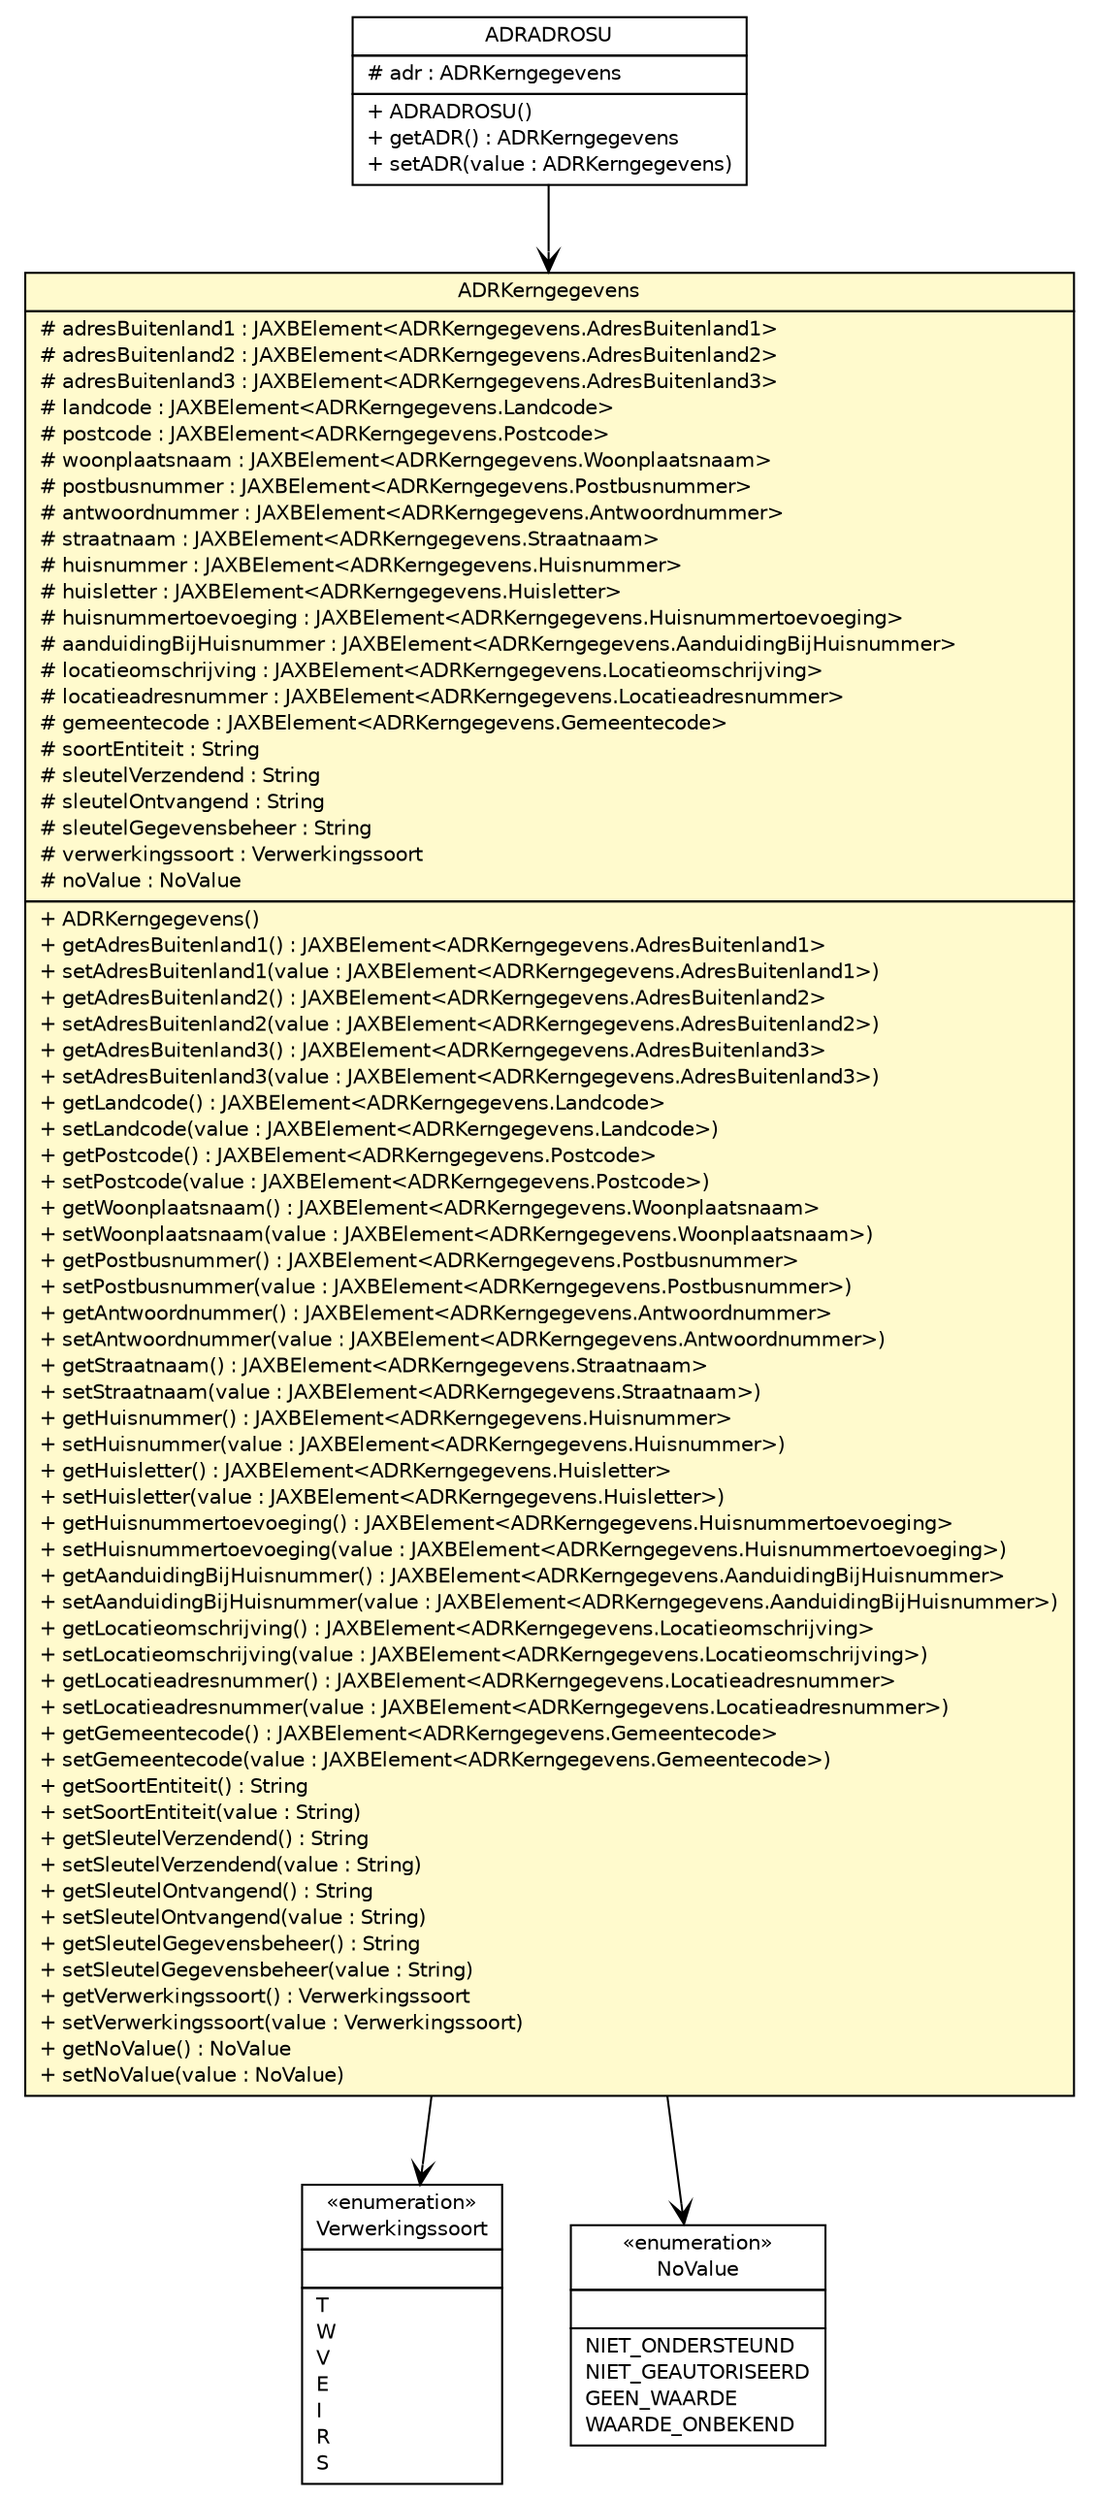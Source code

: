 #!/usr/local/bin/dot
#
# Class diagram 
# Generated by UMLGraph version R5_6-24-gf6e263 (http://www.umlgraph.org/)
#

digraph G {
	edge [fontname="Helvetica",fontsize=10,labelfontname="Helvetica",labelfontsize=10];
	node [fontname="Helvetica",fontsize=10,shape=plaintext];
	nodesep=0.25;
	ranksep=0.5;
	// nl.egem.stuf.sector.bg._0204.ADRKennisgeving.ADRADROSU
	c21515 [label=<<table title="nl.egem.stuf.sector.bg._0204.ADRKennisgeving.ADRADROSU" border="0" cellborder="1" cellspacing="0" cellpadding="2" port="p" href="./ADRKennisgeving.ADRADROSU.html">
		<tr><td><table border="0" cellspacing="0" cellpadding="1">
<tr><td align="center" balign="center"> ADRADROSU </td></tr>
		</table></td></tr>
		<tr><td><table border="0" cellspacing="0" cellpadding="1">
<tr><td align="left" balign="left"> # adr : ADRKerngegevens </td></tr>
		</table></td></tr>
		<tr><td><table border="0" cellspacing="0" cellpadding="1">
<tr><td align="left" balign="left"> + ADRADROSU() </td></tr>
<tr><td align="left" balign="left"> + getADR() : ADRKerngegevens </td></tr>
<tr><td align="left" balign="left"> + setADR(value : ADRKerngegevens) </td></tr>
		</table></td></tr>
		</table>>, URL="./ADRKennisgeving.ADRADROSU.html", fontname="Helvetica", fontcolor="black", fontsize=10.0];
	// nl.egem.stuf.sector.bg._0204.ADRKerngegevens
	c21552 [label=<<table title="nl.egem.stuf.sector.bg._0204.ADRKerngegevens" border="0" cellborder="1" cellspacing="0" cellpadding="2" port="p" bgcolor="lemonChiffon" href="./ADRKerngegevens.html">
		<tr><td><table border="0" cellspacing="0" cellpadding="1">
<tr><td align="center" balign="center"> ADRKerngegevens </td></tr>
		</table></td></tr>
		<tr><td><table border="0" cellspacing="0" cellpadding="1">
<tr><td align="left" balign="left"> # adresBuitenland1 : JAXBElement&lt;ADRKerngegevens.AdresBuitenland1&gt; </td></tr>
<tr><td align="left" balign="left"> # adresBuitenland2 : JAXBElement&lt;ADRKerngegevens.AdresBuitenland2&gt; </td></tr>
<tr><td align="left" balign="left"> # adresBuitenland3 : JAXBElement&lt;ADRKerngegevens.AdresBuitenland3&gt; </td></tr>
<tr><td align="left" balign="left"> # landcode : JAXBElement&lt;ADRKerngegevens.Landcode&gt; </td></tr>
<tr><td align="left" balign="left"> # postcode : JAXBElement&lt;ADRKerngegevens.Postcode&gt; </td></tr>
<tr><td align="left" balign="left"> # woonplaatsnaam : JAXBElement&lt;ADRKerngegevens.Woonplaatsnaam&gt; </td></tr>
<tr><td align="left" balign="left"> # postbusnummer : JAXBElement&lt;ADRKerngegevens.Postbusnummer&gt; </td></tr>
<tr><td align="left" balign="left"> # antwoordnummer : JAXBElement&lt;ADRKerngegevens.Antwoordnummer&gt; </td></tr>
<tr><td align="left" balign="left"> # straatnaam : JAXBElement&lt;ADRKerngegevens.Straatnaam&gt; </td></tr>
<tr><td align="left" balign="left"> # huisnummer : JAXBElement&lt;ADRKerngegevens.Huisnummer&gt; </td></tr>
<tr><td align="left" balign="left"> # huisletter : JAXBElement&lt;ADRKerngegevens.Huisletter&gt; </td></tr>
<tr><td align="left" balign="left"> # huisnummertoevoeging : JAXBElement&lt;ADRKerngegevens.Huisnummertoevoeging&gt; </td></tr>
<tr><td align="left" balign="left"> # aanduidingBijHuisnummer : JAXBElement&lt;ADRKerngegevens.AanduidingBijHuisnummer&gt; </td></tr>
<tr><td align="left" balign="left"> # locatieomschrijving : JAXBElement&lt;ADRKerngegevens.Locatieomschrijving&gt; </td></tr>
<tr><td align="left" balign="left"> # locatieadresnummer : JAXBElement&lt;ADRKerngegevens.Locatieadresnummer&gt; </td></tr>
<tr><td align="left" balign="left"> # gemeentecode : JAXBElement&lt;ADRKerngegevens.Gemeentecode&gt; </td></tr>
<tr><td align="left" balign="left"> # soortEntiteit : String </td></tr>
<tr><td align="left" balign="left"> # sleutelVerzendend : String </td></tr>
<tr><td align="left" balign="left"> # sleutelOntvangend : String </td></tr>
<tr><td align="left" balign="left"> # sleutelGegevensbeheer : String </td></tr>
<tr><td align="left" balign="left"> # verwerkingssoort : Verwerkingssoort </td></tr>
<tr><td align="left" balign="left"> # noValue : NoValue </td></tr>
		</table></td></tr>
		<tr><td><table border="0" cellspacing="0" cellpadding="1">
<tr><td align="left" balign="left"> + ADRKerngegevens() </td></tr>
<tr><td align="left" balign="left"> + getAdresBuitenland1() : JAXBElement&lt;ADRKerngegevens.AdresBuitenland1&gt; </td></tr>
<tr><td align="left" balign="left"> + setAdresBuitenland1(value : JAXBElement&lt;ADRKerngegevens.AdresBuitenland1&gt;) </td></tr>
<tr><td align="left" balign="left"> + getAdresBuitenland2() : JAXBElement&lt;ADRKerngegevens.AdresBuitenland2&gt; </td></tr>
<tr><td align="left" balign="left"> + setAdresBuitenland2(value : JAXBElement&lt;ADRKerngegevens.AdresBuitenland2&gt;) </td></tr>
<tr><td align="left" balign="left"> + getAdresBuitenland3() : JAXBElement&lt;ADRKerngegevens.AdresBuitenland3&gt; </td></tr>
<tr><td align="left" balign="left"> + setAdresBuitenland3(value : JAXBElement&lt;ADRKerngegevens.AdresBuitenland3&gt;) </td></tr>
<tr><td align="left" balign="left"> + getLandcode() : JAXBElement&lt;ADRKerngegevens.Landcode&gt; </td></tr>
<tr><td align="left" balign="left"> + setLandcode(value : JAXBElement&lt;ADRKerngegevens.Landcode&gt;) </td></tr>
<tr><td align="left" balign="left"> + getPostcode() : JAXBElement&lt;ADRKerngegevens.Postcode&gt; </td></tr>
<tr><td align="left" balign="left"> + setPostcode(value : JAXBElement&lt;ADRKerngegevens.Postcode&gt;) </td></tr>
<tr><td align="left" balign="left"> + getWoonplaatsnaam() : JAXBElement&lt;ADRKerngegevens.Woonplaatsnaam&gt; </td></tr>
<tr><td align="left" balign="left"> + setWoonplaatsnaam(value : JAXBElement&lt;ADRKerngegevens.Woonplaatsnaam&gt;) </td></tr>
<tr><td align="left" balign="left"> + getPostbusnummer() : JAXBElement&lt;ADRKerngegevens.Postbusnummer&gt; </td></tr>
<tr><td align="left" balign="left"> + setPostbusnummer(value : JAXBElement&lt;ADRKerngegevens.Postbusnummer&gt;) </td></tr>
<tr><td align="left" balign="left"> + getAntwoordnummer() : JAXBElement&lt;ADRKerngegevens.Antwoordnummer&gt; </td></tr>
<tr><td align="left" balign="left"> + setAntwoordnummer(value : JAXBElement&lt;ADRKerngegevens.Antwoordnummer&gt;) </td></tr>
<tr><td align="left" balign="left"> + getStraatnaam() : JAXBElement&lt;ADRKerngegevens.Straatnaam&gt; </td></tr>
<tr><td align="left" balign="left"> + setStraatnaam(value : JAXBElement&lt;ADRKerngegevens.Straatnaam&gt;) </td></tr>
<tr><td align="left" balign="left"> + getHuisnummer() : JAXBElement&lt;ADRKerngegevens.Huisnummer&gt; </td></tr>
<tr><td align="left" balign="left"> + setHuisnummer(value : JAXBElement&lt;ADRKerngegevens.Huisnummer&gt;) </td></tr>
<tr><td align="left" balign="left"> + getHuisletter() : JAXBElement&lt;ADRKerngegevens.Huisletter&gt; </td></tr>
<tr><td align="left" balign="left"> + setHuisletter(value : JAXBElement&lt;ADRKerngegevens.Huisletter&gt;) </td></tr>
<tr><td align="left" balign="left"> + getHuisnummertoevoeging() : JAXBElement&lt;ADRKerngegevens.Huisnummertoevoeging&gt; </td></tr>
<tr><td align="left" balign="left"> + setHuisnummertoevoeging(value : JAXBElement&lt;ADRKerngegevens.Huisnummertoevoeging&gt;) </td></tr>
<tr><td align="left" balign="left"> + getAanduidingBijHuisnummer() : JAXBElement&lt;ADRKerngegevens.AanduidingBijHuisnummer&gt; </td></tr>
<tr><td align="left" balign="left"> + setAanduidingBijHuisnummer(value : JAXBElement&lt;ADRKerngegevens.AanduidingBijHuisnummer&gt;) </td></tr>
<tr><td align="left" balign="left"> + getLocatieomschrijving() : JAXBElement&lt;ADRKerngegevens.Locatieomschrijving&gt; </td></tr>
<tr><td align="left" balign="left"> + setLocatieomschrijving(value : JAXBElement&lt;ADRKerngegevens.Locatieomschrijving&gt;) </td></tr>
<tr><td align="left" balign="left"> + getLocatieadresnummer() : JAXBElement&lt;ADRKerngegevens.Locatieadresnummer&gt; </td></tr>
<tr><td align="left" balign="left"> + setLocatieadresnummer(value : JAXBElement&lt;ADRKerngegevens.Locatieadresnummer&gt;) </td></tr>
<tr><td align="left" balign="left"> + getGemeentecode() : JAXBElement&lt;ADRKerngegevens.Gemeentecode&gt; </td></tr>
<tr><td align="left" balign="left"> + setGemeentecode(value : JAXBElement&lt;ADRKerngegevens.Gemeentecode&gt;) </td></tr>
<tr><td align="left" balign="left"> + getSoortEntiteit() : String </td></tr>
<tr><td align="left" balign="left"> + setSoortEntiteit(value : String) </td></tr>
<tr><td align="left" balign="left"> + getSleutelVerzendend() : String </td></tr>
<tr><td align="left" balign="left"> + setSleutelVerzendend(value : String) </td></tr>
<tr><td align="left" balign="left"> + getSleutelOntvangend() : String </td></tr>
<tr><td align="left" balign="left"> + setSleutelOntvangend(value : String) </td></tr>
<tr><td align="left" balign="left"> + getSleutelGegevensbeheer() : String </td></tr>
<tr><td align="left" balign="left"> + setSleutelGegevensbeheer(value : String) </td></tr>
<tr><td align="left" balign="left"> + getVerwerkingssoort() : Verwerkingssoort </td></tr>
<tr><td align="left" balign="left"> + setVerwerkingssoort(value : Verwerkingssoort) </td></tr>
<tr><td align="left" balign="left"> + getNoValue() : NoValue </td></tr>
<tr><td align="left" balign="left"> + setNoValue(value : NoValue) </td></tr>
		</table></td></tr>
		</table>>, URL="./ADRKerngegevens.html", fontname="Helvetica", fontcolor="black", fontsize=10.0];
	// nl.egem.stuf.stuf0204.Verwerkingssoort
	c21755 [label=<<table title="nl.egem.stuf.stuf0204.Verwerkingssoort" border="0" cellborder="1" cellspacing="0" cellpadding="2" port="p" href="../../../stuf0204/Verwerkingssoort.html">
		<tr><td><table border="0" cellspacing="0" cellpadding="1">
<tr><td align="center" balign="center"> &#171;enumeration&#187; </td></tr>
<tr><td align="center" balign="center"> Verwerkingssoort </td></tr>
		</table></td></tr>
		<tr><td><table border="0" cellspacing="0" cellpadding="1">
<tr><td align="left" balign="left">  </td></tr>
		</table></td></tr>
		<tr><td><table border="0" cellspacing="0" cellpadding="1">
<tr><td align="left" balign="left"> T </td></tr>
<tr><td align="left" balign="left"> W </td></tr>
<tr><td align="left" balign="left"> V </td></tr>
<tr><td align="left" balign="left"> E </td></tr>
<tr><td align="left" balign="left"> I </td></tr>
<tr><td align="left" balign="left"> R </td></tr>
<tr><td align="left" balign="left"> S </td></tr>
		</table></td></tr>
		</table>>, URL="../../../stuf0204/Verwerkingssoort.html", fontname="Helvetica", fontcolor="black", fontsize=10.0];
	// nl.egem.stuf.stuf0204.NoValue
	c21765 [label=<<table title="nl.egem.stuf.stuf0204.NoValue" border="0" cellborder="1" cellspacing="0" cellpadding="2" port="p" href="../../../stuf0204/NoValue.html">
		<tr><td><table border="0" cellspacing="0" cellpadding="1">
<tr><td align="center" balign="center"> &#171;enumeration&#187; </td></tr>
<tr><td align="center" balign="center"> NoValue </td></tr>
		</table></td></tr>
		<tr><td><table border="0" cellspacing="0" cellpadding="1">
<tr><td align="left" balign="left">  </td></tr>
		</table></td></tr>
		<tr><td><table border="0" cellspacing="0" cellpadding="1">
<tr><td align="left" balign="left"> NIET_ONDERSTEUND </td></tr>
<tr><td align="left" balign="left"> NIET_GEAUTORISEERD </td></tr>
<tr><td align="left" balign="left"> GEEN_WAARDE </td></tr>
<tr><td align="left" balign="left"> WAARDE_ONBEKEND </td></tr>
		</table></td></tr>
		</table>>, URL="../../../stuf0204/NoValue.html", fontname="Helvetica", fontcolor="black", fontsize=10.0];
	// nl.egem.stuf.sector.bg._0204.ADRKennisgeving.ADRADROSU NAVASSOC nl.egem.stuf.sector.bg._0204.ADRKerngegevens
	c21515:p -> c21552:p [taillabel="", label="", headlabel="", fontname="Helvetica", fontcolor="black", fontsize=10.0, color="black", arrowhead=open];
	// nl.egem.stuf.sector.bg._0204.ADRKerngegevens NAVASSOC nl.egem.stuf.stuf0204.Verwerkingssoort
	c21552:p -> c21755:p [taillabel="", label="", headlabel="", fontname="Helvetica", fontcolor="black", fontsize=10.0, color="black", arrowhead=open];
	// nl.egem.stuf.sector.bg._0204.ADRKerngegevens NAVASSOC nl.egem.stuf.stuf0204.NoValue
	c21552:p -> c21765:p [taillabel="", label="", headlabel="", fontname="Helvetica", fontcolor="black", fontsize=10.0, color="black", arrowhead=open];
}

